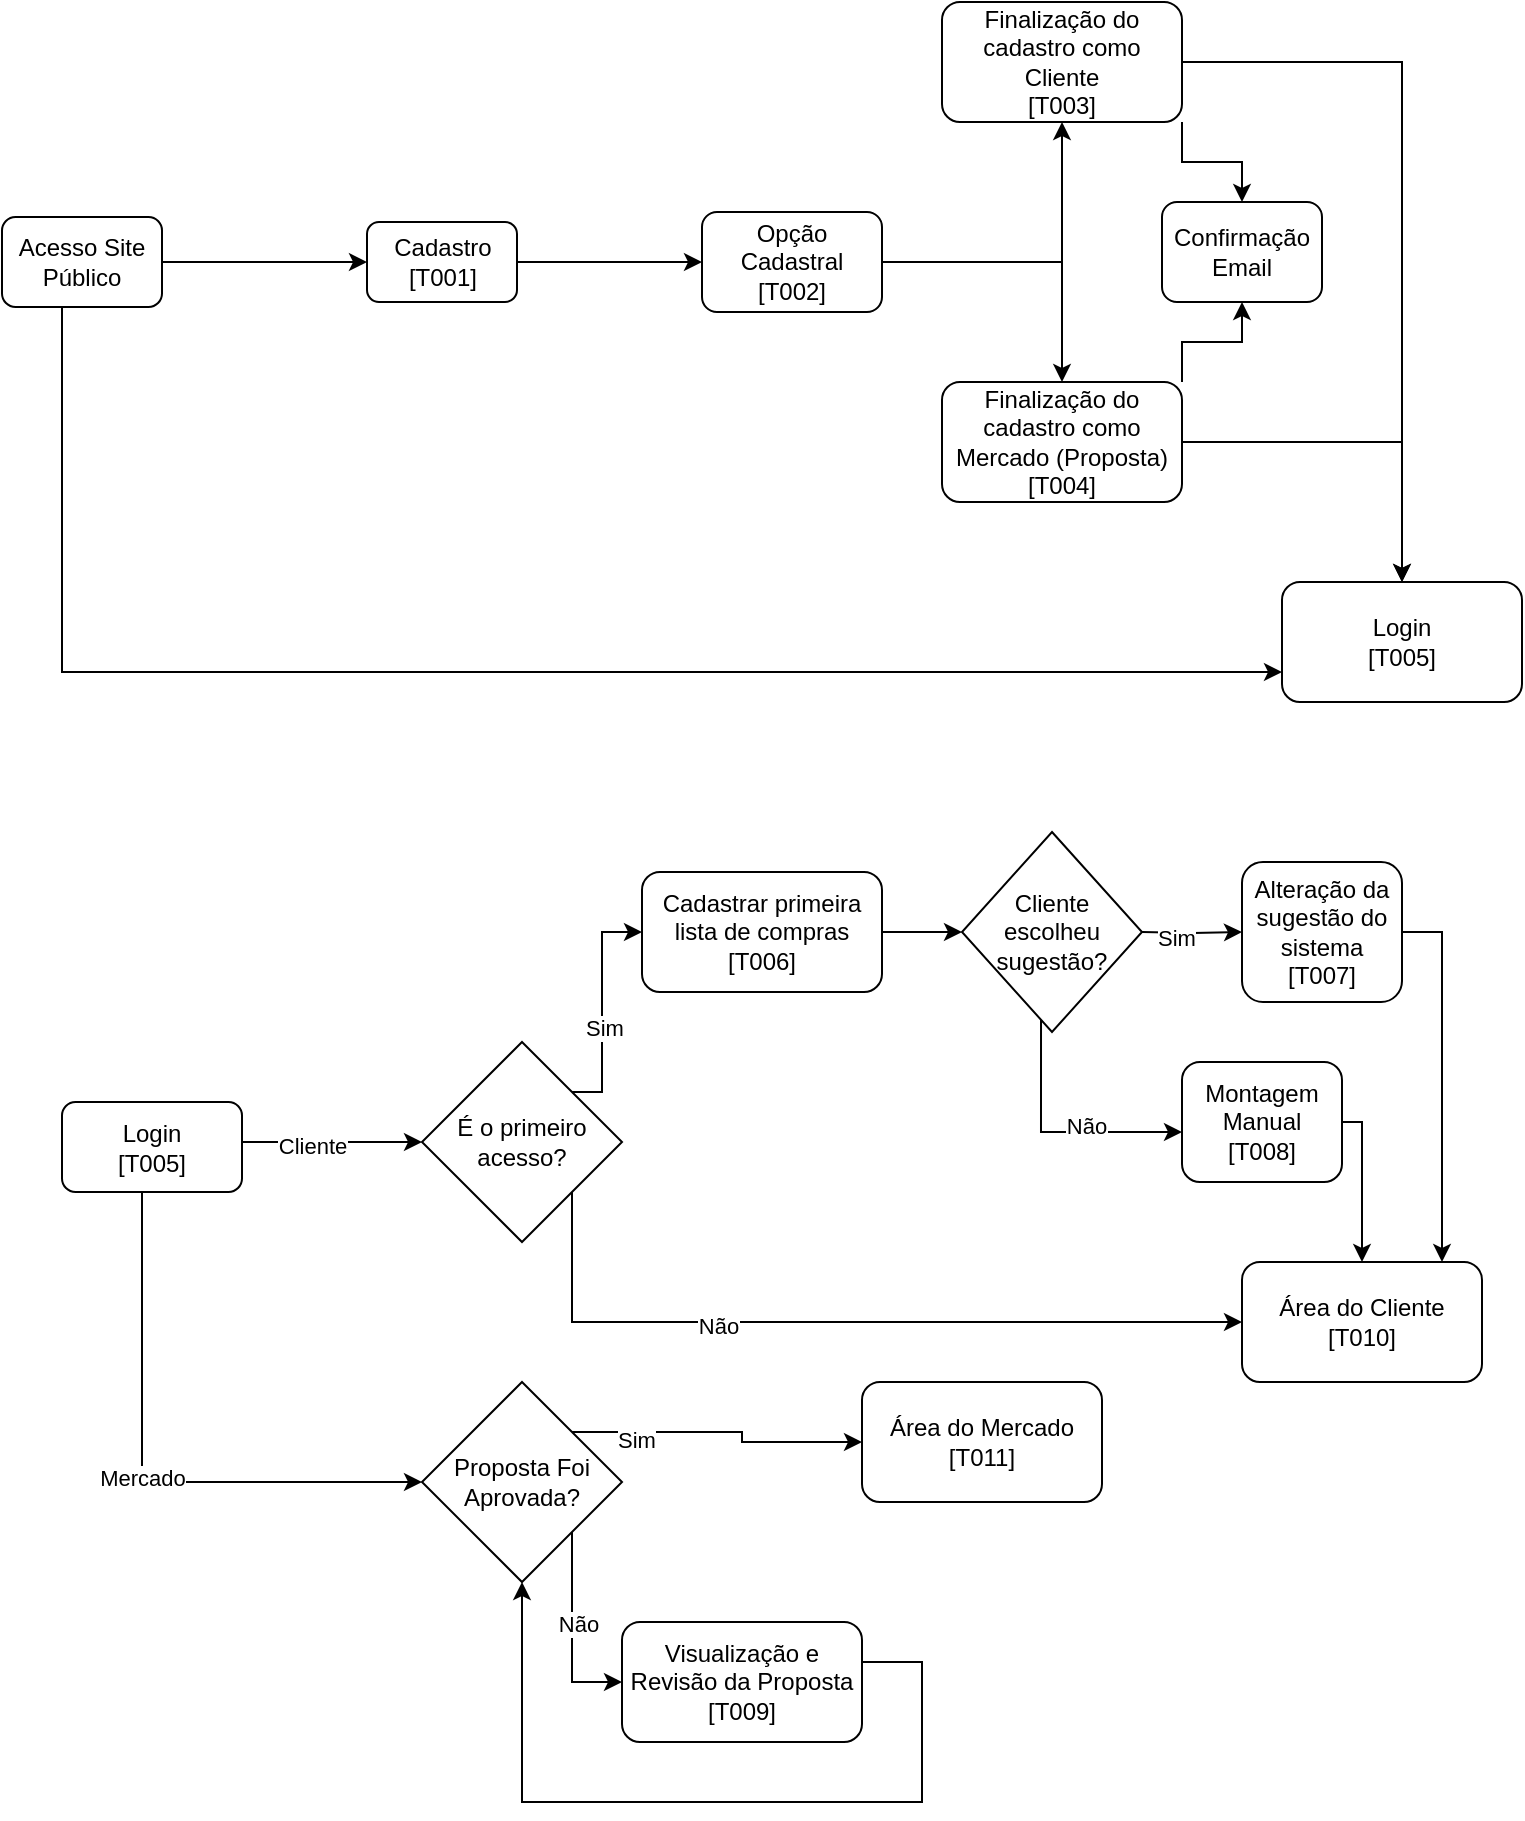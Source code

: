 <mxfile version="20.8.3" type="github">
  <diagram id="kgpKYQtTHZ0yAKxKKP6v" name="Page-1">
    <mxGraphModel dx="1085" dy="589" grid="1" gridSize="10" guides="1" tooltips="1" connect="1" arrows="1" fold="1" page="1" pageScale="1" pageWidth="850" pageHeight="1100" math="0" shadow="0">
      <root>
        <mxCell id="0" />
        <mxCell id="1" parent="0" />
        <mxCell id="jF51_TRKOIB4lYGw2IrB-8" style="edgeStyle=orthogonalEdgeStyle;rounded=0;orthogonalLoop=1;jettySize=auto;html=1;" edge="1" parent="1" source="jF51_TRKOIB4lYGw2IrB-1" target="jF51_TRKOIB4lYGw2IrB-2">
          <mxGeometry relative="1" as="geometry" />
        </mxCell>
        <mxCell id="jF51_TRKOIB4lYGw2IrB-13" style="edgeStyle=orthogonalEdgeStyle;rounded=0;orthogonalLoop=1;jettySize=auto;html=1;entryX=0;entryY=0.75;entryDx=0;entryDy=0;" edge="1" parent="1" source="jF51_TRKOIB4lYGw2IrB-1" target="jF51_TRKOIB4lYGw2IrB-7">
          <mxGeometry relative="1" as="geometry">
            <Array as="points">
              <mxPoint x="80" y="395" />
            </Array>
          </mxGeometry>
        </mxCell>
        <mxCell id="jF51_TRKOIB4lYGw2IrB-1" value="Acesso Site Público" style="rounded=1;whiteSpace=wrap;html=1;" vertex="1" parent="1">
          <mxGeometry x="50" y="167.5" width="80" height="45" as="geometry" />
        </mxCell>
        <mxCell id="jF51_TRKOIB4lYGw2IrB-10" style="edgeStyle=orthogonalEdgeStyle;rounded=0;orthogonalLoop=1;jettySize=auto;html=1;exitX=1;exitY=0.5;exitDx=0;exitDy=0;entryX=0;entryY=0.5;entryDx=0;entryDy=0;" edge="1" parent="1" source="jF51_TRKOIB4lYGw2IrB-2" target="jF51_TRKOIB4lYGw2IrB-4">
          <mxGeometry relative="1" as="geometry" />
        </mxCell>
        <mxCell id="jF51_TRKOIB4lYGw2IrB-2" value="Cadastro&lt;br&gt;[T001]" style="rounded=1;whiteSpace=wrap;html=1;" vertex="1" parent="1">
          <mxGeometry x="232.5" y="170" width="75" height="40" as="geometry" />
        </mxCell>
        <mxCell id="jF51_TRKOIB4lYGw2IrB-3" value="Confirmação Email" style="rounded=1;whiteSpace=wrap;html=1;" vertex="1" parent="1">
          <mxGeometry x="630" y="160" width="80" height="50" as="geometry" />
        </mxCell>
        <mxCell id="jF51_TRKOIB4lYGw2IrB-11" style="edgeStyle=orthogonalEdgeStyle;rounded=0;orthogonalLoop=1;jettySize=auto;html=1;exitX=1;exitY=0.5;exitDx=0;exitDy=0;entryX=0.5;entryY=1;entryDx=0;entryDy=0;" edge="1" parent="1" source="jF51_TRKOIB4lYGw2IrB-4" target="jF51_TRKOIB4lYGw2IrB-5">
          <mxGeometry relative="1" as="geometry" />
        </mxCell>
        <mxCell id="jF51_TRKOIB4lYGw2IrB-12" style="edgeStyle=orthogonalEdgeStyle;rounded=0;orthogonalLoop=1;jettySize=auto;html=1;entryX=0.5;entryY=0;entryDx=0;entryDy=0;" edge="1" parent="1" source="jF51_TRKOIB4lYGw2IrB-4" target="jF51_TRKOIB4lYGw2IrB-6">
          <mxGeometry relative="1" as="geometry" />
        </mxCell>
        <mxCell id="jF51_TRKOIB4lYGw2IrB-4" value="Opção Cadastral&lt;br&gt;[T002]" style="rounded=1;whiteSpace=wrap;html=1;" vertex="1" parent="1">
          <mxGeometry x="400" y="165" width="90" height="50" as="geometry" />
        </mxCell>
        <mxCell id="jF51_TRKOIB4lYGw2IrB-15" style="edgeStyle=orthogonalEdgeStyle;rounded=0;orthogonalLoop=1;jettySize=auto;html=1;entryX=0.5;entryY=0;entryDx=0;entryDy=0;" edge="1" parent="1" source="jF51_TRKOIB4lYGw2IrB-5" target="jF51_TRKOIB4lYGw2IrB-7">
          <mxGeometry relative="1" as="geometry" />
        </mxCell>
        <mxCell id="jF51_TRKOIB4lYGw2IrB-46" style="edgeStyle=orthogonalEdgeStyle;rounded=0;orthogonalLoop=1;jettySize=auto;html=1;exitX=1;exitY=1;exitDx=0;exitDy=0;entryX=0.5;entryY=0;entryDx=0;entryDy=0;" edge="1" parent="1" source="jF51_TRKOIB4lYGw2IrB-5" target="jF51_TRKOIB4lYGw2IrB-3">
          <mxGeometry relative="1" as="geometry" />
        </mxCell>
        <mxCell id="jF51_TRKOIB4lYGw2IrB-5" value="Finalização do cadastro como Cliente&lt;br&gt;[T003]" style="rounded=1;whiteSpace=wrap;html=1;" vertex="1" parent="1">
          <mxGeometry x="520" y="60" width="120" height="60" as="geometry" />
        </mxCell>
        <mxCell id="jF51_TRKOIB4lYGw2IrB-14" style="edgeStyle=orthogonalEdgeStyle;rounded=0;orthogonalLoop=1;jettySize=auto;html=1;" edge="1" parent="1" source="jF51_TRKOIB4lYGw2IrB-6" target="jF51_TRKOIB4lYGw2IrB-7">
          <mxGeometry relative="1" as="geometry" />
        </mxCell>
        <mxCell id="jF51_TRKOIB4lYGw2IrB-47" style="edgeStyle=orthogonalEdgeStyle;rounded=0;orthogonalLoop=1;jettySize=auto;html=1;exitX=1;exitY=0;exitDx=0;exitDy=0;entryX=0.5;entryY=1;entryDx=0;entryDy=0;" edge="1" parent="1" source="jF51_TRKOIB4lYGw2IrB-6" target="jF51_TRKOIB4lYGw2IrB-3">
          <mxGeometry relative="1" as="geometry" />
        </mxCell>
        <mxCell id="jF51_TRKOIB4lYGw2IrB-6" value="Finalização do cadastro como Mercado (Proposta)&lt;br&gt;[T004]" style="rounded=1;whiteSpace=wrap;html=1;" vertex="1" parent="1">
          <mxGeometry x="520" y="250" width="120" height="60" as="geometry" />
        </mxCell>
        <mxCell id="jF51_TRKOIB4lYGw2IrB-7" value="Login&lt;br&gt;[T005]" style="rounded=1;whiteSpace=wrap;html=1;" vertex="1" parent="1">
          <mxGeometry x="690" y="350" width="120" height="60" as="geometry" />
        </mxCell>
        <mxCell id="jF51_TRKOIB4lYGw2IrB-19" style="edgeStyle=orthogonalEdgeStyle;rounded=0;orthogonalLoop=1;jettySize=auto;html=1;entryX=0;entryY=0.5;entryDx=0;entryDy=0;" edge="1" parent="1" source="jF51_TRKOIB4lYGw2IrB-16" target="jF51_TRKOIB4lYGw2IrB-17">
          <mxGeometry relative="1" as="geometry">
            <Array as="points">
              <mxPoint x="130" y="630" />
            </Array>
          </mxGeometry>
        </mxCell>
        <mxCell id="jF51_TRKOIB4lYGw2IrB-20" value="Cliente" style="edgeLabel;html=1;align=center;verticalAlign=middle;resizable=0;points=[];" vertex="1" connectable="0" parent="jF51_TRKOIB4lYGw2IrB-19">
          <mxGeometry x="-0.227" y="-2" relative="1" as="geometry">
            <mxPoint as="offset" />
          </mxGeometry>
        </mxCell>
        <mxCell id="jF51_TRKOIB4lYGw2IrB-21" value="Mercado" style="edgeStyle=orthogonalEdgeStyle;rounded=0;orthogonalLoop=1;jettySize=auto;html=1;entryX=0;entryY=0.5;entryDx=0;entryDy=0;" edge="1" parent="1" source="jF51_TRKOIB4lYGw2IrB-16" target="jF51_TRKOIB4lYGw2IrB-22">
          <mxGeometry relative="1" as="geometry">
            <mxPoint x="260" y="800" as="targetPoint" />
            <Array as="points">
              <mxPoint x="120" y="800" />
            </Array>
          </mxGeometry>
        </mxCell>
        <mxCell id="jF51_TRKOIB4lYGw2IrB-16" value="Login&lt;br&gt;[T005]" style="rounded=1;whiteSpace=wrap;html=1;" vertex="1" parent="1">
          <mxGeometry x="80" y="610" width="90" height="45" as="geometry" />
        </mxCell>
        <mxCell id="jF51_TRKOIB4lYGw2IrB-25" style="edgeStyle=orthogonalEdgeStyle;rounded=0;orthogonalLoop=1;jettySize=auto;html=1;exitX=1;exitY=1;exitDx=0;exitDy=0;" edge="1" parent="1" source="jF51_TRKOIB4lYGw2IrB-17" target="jF51_TRKOIB4lYGw2IrB-29">
          <mxGeometry relative="1" as="geometry">
            <mxPoint x="580" y="680" as="targetPoint" />
            <Array as="points">
              <mxPoint x="335" y="720" />
            </Array>
          </mxGeometry>
        </mxCell>
        <mxCell id="jF51_TRKOIB4lYGw2IrB-27" value="Não" style="edgeLabel;html=1;align=center;verticalAlign=middle;resizable=0;points=[];" vertex="1" connectable="0" parent="jF51_TRKOIB4lYGw2IrB-25">
          <mxGeometry x="-0.309" y="-2" relative="1" as="geometry">
            <mxPoint as="offset" />
          </mxGeometry>
        </mxCell>
        <mxCell id="jF51_TRKOIB4lYGw2IrB-59" style="edgeStyle=orthogonalEdgeStyle;rounded=0;orthogonalLoop=1;jettySize=auto;html=1;exitX=1;exitY=0;exitDx=0;exitDy=0;entryX=0;entryY=0.5;entryDx=0;entryDy=0;" edge="1" parent="1" source="jF51_TRKOIB4lYGw2IrB-17" target="jF51_TRKOIB4lYGw2IrB-28">
          <mxGeometry relative="1" as="geometry">
            <Array as="points">
              <mxPoint x="350" y="605" />
              <mxPoint x="350" y="525" />
            </Array>
          </mxGeometry>
        </mxCell>
        <mxCell id="jF51_TRKOIB4lYGw2IrB-60" value="Sim" style="edgeLabel;html=1;align=center;verticalAlign=middle;resizable=0;points=[];" vertex="1" connectable="0" parent="jF51_TRKOIB4lYGw2IrB-59">
          <mxGeometry x="-0.179" y="-1" relative="1" as="geometry">
            <mxPoint as="offset" />
          </mxGeometry>
        </mxCell>
        <mxCell id="jF51_TRKOIB4lYGw2IrB-17" value="É o primeiro acesso?" style="rhombus;whiteSpace=wrap;html=1;" vertex="1" parent="1">
          <mxGeometry x="260" y="580" width="100" height="100" as="geometry" />
        </mxCell>
        <mxCell id="jF51_TRKOIB4lYGw2IrB-37" style="edgeStyle=orthogonalEdgeStyle;rounded=0;orthogonalLoop=1;jettySize=auto;html=1;exitX=1;exitY=0;exitDx=0;exitDy=0;" edge="1" parent="1" source="jF51_TRKOIB4lYGw2IrB-22" target="jF51_TRKOIB4lYGw2IrB-45">
          <mxGeometry relative="1" as="geometry">
            <mxPoint x="610" y="774.636" as="targetPoint" />
          </mxGeometry>
        </mxCell>
        <mxCell id="jF51_TRKOIB4lYGw2IrB-39" value="Sim" style="edgeLabel;html=1;align=center;verticalAlign=middle;resizable=0;points=[];" vertex="1" connectable="0" parent="jF51_TRKOIB4lYGw2IrB-37">
          <mxGeometry x="-0.63" y="-4" relative="1" as="geometry">
            <mxPoint x="4" as="offset" />
          </mxGeometry>
        </mxCell>
        <mxCell id="jF51_TRKOIB4lYGw2IrB-38" style="edgeStyle=orthogonalEdgeStyle;rounded=0;orthogonalLoop=1;jettySize=auto;html=1;exitX=1;exitY=1;exitDx=0;exitDy=0;" edge="1" parent="1" source="jF51_TRKOIB4lYGw2IrB-22" target="jF51_TRKOIB4lYGw2IrB-41">
          <mxGeometry relative="1" as="geometry">
            <mxPoint x="480" y="870" as="targetPoint" />
            <Array as="points">
              <mxPoint x="335" y="900" />
            </Array>
          </mxGeometry>
        </mxCell>
        <mxCell id="jF51_TRKOIB4lYGw2IrB-40" value="Não" style="edgeLabel;html=1;align=center;verticalAlign=middle;resizable=0;points=[];" vertex="1" connectable="0" parent="jF51_TRKOIB4lYGw2IrB-38">
          <mxGeometry x="0.206" y="3" relative="1" as="geometry">
            <mxPoint y="-15" as="offset" />
          </mxGeometry>
        </mxCell>
        <mxCell id="jF51_TRKOIB4lYGw2IrB-22" value="Proposta Foi Aprovada?" style="rhombus;whiteSpace=wrap;html=1;" vertex="1" parent="1">
          <mxGeometry x="260" y="750" width="100" height="100" as="geometry" />
        </mxCell>
        <mxCell id="jF51_TRKOIB4lYGw2IrB-51" style="edgeStyle=orthogonalEdgeStyle;rounded=0;orthogonalLoop=1;jettySize=auto;html=1;" edge="1" parent="1" source="jF51_TRKOIB4lYGw2IrB-28">
          <mxGeometry relative="1" as="geometry">
            <mxPoint x="530" y="525" as="targetPoint" />
          </mxGeometry>
        </mxCell>
        <mxCell id="jF51_TRKOIB4lYGw2IrB-28" value="Cadastrar primeira lista de compras&lt;br&gt;[T006]" style="rounded=1;whiteSpace=wrap;html=1;" vertex="1" parent="1">
          <mxGeometry x="370" y="495" width="120" height="60" as="geometry" />
        </mxCell>
        <mxCell id="jF51_TRKOIB4lYGw2IrB-29" value="Área do Cliente&lt;br&gt;[T010]" style="rounded=1;whiteSpace=wrap;html=1;" vertex="1" parent="1">
          <mxGeometry x="670" y="690" width="120" height="60" as="geometry" />
        </mxCell>
        <mxCell id="jF51_TRKOIB4lYGw2IrB-34" style="edgeStyle=orthogonalEdgeStyle;rounded=0;orthogonalLoop=1;jettySize=auto;html=1;exitX=1;exitY=0.5;exitDx=0;exitDy=0;" edge="1" parent="1" source="jF51_TRKOIB4lYGw2IrB-30" target="jF51_TRKOIB4lYGw2IrB-29">
          <mxGeometry relative="1" as="geometry">
            <Array as="points">
              <mxPoint x="770" y="525" />
            </Array>
          </mxGeometry>
        </mxCell>
        <mxCell id="jF51_TRKOIB4lYGw2IrB-30" value="Alteração da sugestão do sistema&lt;br&gt;[T007]" style="rounded=1;whiteSpace=wrap;html=1;" vertex="1" parent="1">
          <mxGeometry x="670" y="490" width="80" height="70" as="geometry" />
        </mxCell>
        <mxCell id="jF51_TRKOIB4lYGw2IrB-58" style="edgeStyle=orthogonalEdgeStyle;rounded=0;orthogonalLoop=1;jettySize=auto;html=1;" edge="1" parent="1" source="jF51_TRKOIB4lYGw2IrB-31" target="jF51_TRKOIB4lYGw2IrB-29">
          <mxGeometry relative="1" as="geometry">
            <Array as="points">
              <mxPoint x="730" y="620" />
            </Array>
          </mxGeometry>
        </mxCell>
        <mxCell id="jF51_TRKOIB4lYGw2IrB-31" value="Montagem Manual&lt;br&gt;[T008]" style="rounded=1;whiteSpace=wrap;html=1;" vertex="1" parent="1">
          <mxGeometry x="640" y="590" width="80" height="60" as="geometry" />
        </mxCell>
        <mxCell id="jF51_TRKOIB4lYGw2IrB-41" value="Visualização e Revisão da Proposta&lt;br&gt;[T009]" style="rounded=1;whiteSpace=wrap;html=1;" vertex="1" parent="1">
          <mxGeometry x="360" y="870" width="120" height="60" as="geometry" />
        </mxCell>
        <mxCell id="jF51_TRKOIB4lYGw2IrB-44" style="edgeStyle=orthogonalEdgeStyle;rounded=0;orthogonalLoop=1;jettySize=auto;html=1;entryX=0.5;entryY=1;entryDx=0;entryDy=0;" edge="1" parent="1" source="jF51_TRKOIB4lYGw2IrB-41" target="jF51_TRKOIB4lYGw2IrB-22">
          <mxGeometry relative="1" as="geometry">
            <mxPoint x="710.0" y="900" as="sourcePoint" />
            <Array as="points">
              <mxPoint x="510" y="890" />
              <mxPoint x="510" y="960" />
              <mxPoint x="310" y="960" />
            </Array>
          </mxGeometry>
        </mxCell>
        <mxCell id="jF51_TRKOIB4lYGw2IrB-45" value="Área do Mercado&lt;br&gt;[T011]" style="rounded=1;whiteSpace=wrap;html=1;" vertex="1" parent="1">
          <mxGeometry x="480" y="750" width="120" height="60" as="geometry" />
        </mxCell>
        <mxCell id="jF51_TRKOIB4lYGw2IrB-52" style="edgeStyle=orthogonalEdgeStyle;rounded=0;orthogonalLoop=1;jettySize=auto;html=1;exitX=1;exitY=0.5;exitDx=0;exitDy=0;" edge="1" parent="1" target="jF51_TRKOIB4lYGw2IrB-30">
          <mxGeometry relative="1" as="geometry">
            <mxPoint x="620" y="525" as="sourcePoint" />
          </mxGeometry>
        </mxCell>
        <mxCell id="jF51_TRKOIB4lYGw2IrB-53" value="Sim" style="edgeLabel;html=1;align=center;verticalAlign=middle;resizable=0;points=[];" vertex="1" connectable="0" parent="jF51_TRKOIB4lYGw2IrB-52">
          <mxGeometry x="-0.355" y="-2" relative="1" as="geometry">
            <mxPoint as="offset" />
          </mxGeometry>
        </mxCell>
        <mxCell id="jF51_TRKOIB4lYGw2IrB-55" style="edgeStyle=orthogonalEdgeStyle;rounded=0;orthogonalLoop=1;jettySize=auto;html=1;exitX=0.439;exitY=0.928;exitDx=0;exitDy=0;exitPerimeter=0;" edge="1" parent="1" target="jF51_TRKOIB4lYGw2IrB-31">
          <mxGeometry relative="1" as="geometry">
            <mxPoint x="569.51" y="567.8" as="sourcePoint" />
            <Array as="points">
              <mxPoint x="570" y="625" />
            </Array>
          </mxGeometry>
        </mxCell>
        <mxCell id="jF51_TRKOIB4lYGw2IrB-56" value="Não" style="edgeLabel;html=1;align=center;verticalAlign=middle;resizable=0;points=[];" vertex="1" connectable="0" parent="jF51_TRKOIB4lYGw2IrB-55">
          <mxGeometry x="0.238" y="3" relative="1" as="geometry">
            <mxPoint as="offset" />
          </mxGeometry>
        </mxCell>
        <mxCell id="jF51_TRKOIB4lYGw2IrB-50" value="Cliente escolheu sugestão?" style="rhombus;whiteSpace=wrap;html=1;" vertex="1" parent="1">
          <mxGeometry x="530" y="475" width="90" height="100" as="geometry" />
        </mxCell>
      </root>
    </mxGraphModel>
  </diagram>
</mxfile>
